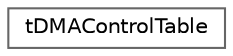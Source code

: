 digraph "Graphical Class Hierarchy"
{
 // LATEX_PDF_SIZE
  bgcolor="transparent";
  edge [fontname=Helvetica,fontsize=10,labelfontname=Helvetica,labelfontsize=10];
  node [fontname=Helvetica,fontsize=10,shape=box,height=0.2,width=0.4];
  rankdir="LR";
  Node0 [label="tDMAControlTable",height=0.2,width=0.4,color="grey40", fillcolor="white", style="filled",URL="$structt_d_m_a_control_table.html",tooltip=" "];
}
